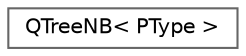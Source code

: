 digraph "Graphical Class Hierarchy"
{
 // LATEX_PDF_SIZE
  bgcolor="transparent";
  edge [fontname=Helvetica,fontsize=10,labelfontname=Helvetica,labelfontsize=10];
  node [fontname=Helvetica,fontsize=10,shape=box,height=0.2,width=0.4];
  rankdir="LR";
  Node0 [id="Node000000",label="QTreeNB\< PType \>",height=0.2,width=0.4,color="grey40", fillcolor="white", style="filled",URL="$struct_q_tree_n_b.html",tooltip="QTreeNB: Tree structure used for force calculation with particles (i.e. stars, Nbody or halos)."];
}
